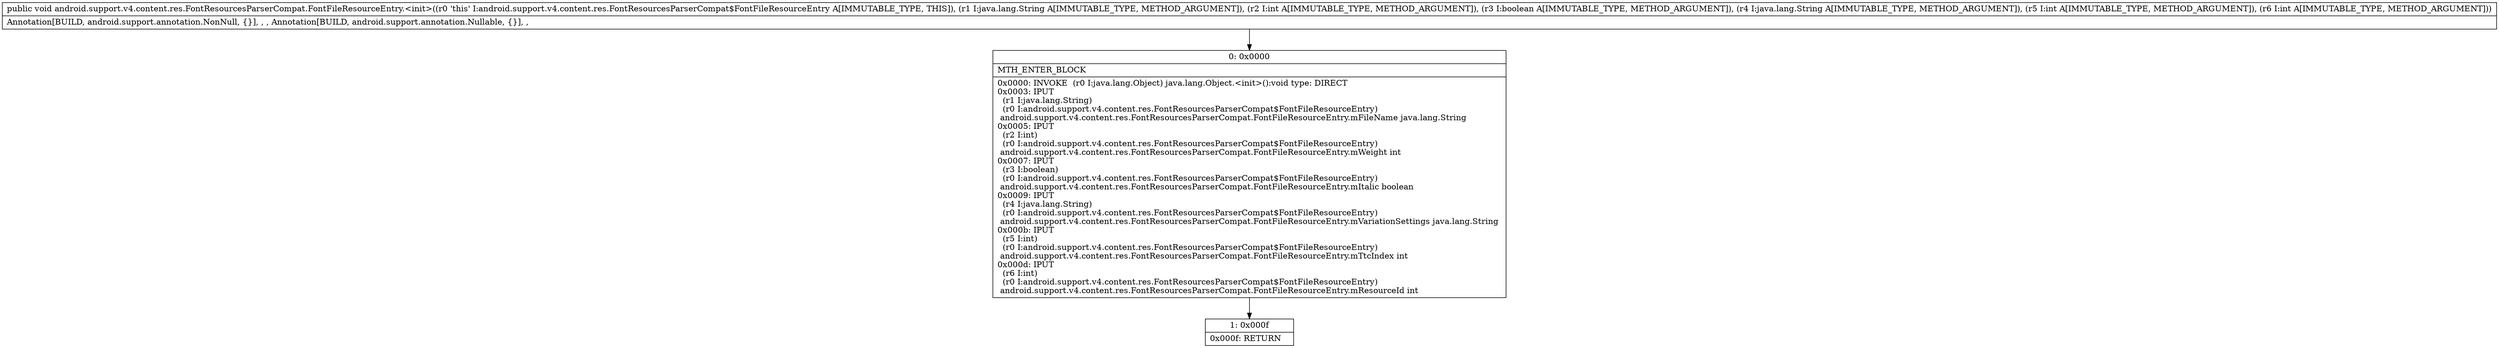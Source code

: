 digraph "CFG forandroid.support.v4.content.res.FontResourcesParserCompat.FontFileResourceEntry.\<init\>(Ljava\/lang\/String;IZLjava\/lang\/String;II)V" {
Node_0 [shape=record,label="{0\:\ 0x0000|MTH_ENTER_BLOCK\l|0x0000: INVOKE  (r0 I:java.lang.Object) java.lang.Object.\<init\>():void type: DIRECT \l0x0003: IPUT  \l  (r1 I:java.lang.String)\l  (r0 I:android.support.v4.content.res.FontResourcesParserCompat$FontFileResourceEntry)\l android.support.v4.content.res.FontResourcesParserCompat.FontFileResourceEntry.mFileName java.lang.String \l0x0005: IPUT  \l  (r2 I:int)\l  (r0 I:android.support.v4.content.res.FontResourcesParserCompat$FontFileResourceEntry)\l android.support.v4.content.res.FontResourcesParserCompat.FontFileResourceEntry.mWeight int \l0x0007: IPUT  \l  (r3 I:boolean)\l  (r0 I:android.support.v4.content.res.FontResourcesParserCompat$FontFileResourceEntry)\l android.support.v4.content.res.FontResourcesParserCompat.FontFileResourceEntry.mItalic boolean \l0x0009: IPUT  \l  (r4 I:java.lang.String)\l  (r0 I:android.support.v4.content.res.FontResourcesParserCompat$FontFileResourceEntry)\l android.support.v4.content.res.FontResourcesParserCompat.FontFileResourceEntry.mVariationSettings java.lang.String \l0x000b: IPUT  \l  (r5 I:int)\l  (r0 I:android.support.v4.content.res.FontResourcesParserCompat$FontFileResourceEntry)\l android.support.v4.content.res.FontResourcesParserCompat.FontFileResourceEntry.mTtcIndex int \l0x000d: IPUT  \l  (r6 I:int)\l  (r0 I:android.support.v4.content.res.FontResourcesParserCompat$FontFileResourceEntry)\l android.support.v4.content.res.FontResourcesParserCompat.FontFileResourceEntry.mResourceId int \l}"];
Node_1 [shape=record,label="{1\:\ 0x000f|0x000f: RETURN   \l}"];
MethodNode[shape=record,label="{public void android.support.v4.content.res.FontResourcesParserCompat.FontFileResourceEntry.\<init\>((r0 'this' I:android.support.v4.content.res.FontResourcesParserCompat$FontFileResourceEntry A[IMMUTABLE_TYPE, THIS]), (r1 I:java.lang.String A[IMMUTABLE_TYPE, METHOD_ARGUMENT]), (r2 I:int A[IMMUTABLE_TYPE, METHOD_ARGUMENT]), (r3 I:boolean A[IMMUTABLE_TYPE, METHOD_ARGUMENT]), (r4 I:java.lang.String A[IMMUTABLE_TYPE, METHOD_ARGUMENT]), (r5 I:int A[IMMUTABLE_TYPE, METHOD_ARGUMENT]), (r6 I:int A[IMMUTABLE_TYPE, METHOD_ARGUMENT]))  | Annotation[BUILD, android.support.annotation.NonNull, \{\}], , , Annotation[BUILD, android.support.annotation.Nullable, \{\}], , \l}"];
MethodNode -> Node_0;
Node_0 -> Node_1;
}

